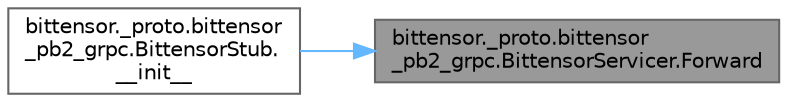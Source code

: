 digraph "bittensor._proto.bittensor_pb2_grpc.BittensorServicer.Forward"
{
 // LATEX_PDF_SIZE
  bgcolor="transparent";
  edge [fontname=Helvetica,fontsize=10,labelfontname=Helvetica,labelfontsize=10];
  node [fontname=Helvetica,fontsize=10,shape=box,height=0.2,width=0.4];
  rankdir="RL";
  Node1 [label="bittensor._proto.bittensor\l_pb2_grpc.BittensorServicer.Forward",height=0.2,width=0.4,color="gray40", fillcolor="grey60", style="filled", fontcolor="black",tooltip=" "];
  Node1 -> Node2 [dir="back",color="steelblue1",style="solid"];
  Node2 [label="bittensor._proto.bittensor\l_pb2_grpc.BittensorStub.\l__init__",height=0.2,width=0.4,color="grey40", fillcolor="white", style="filled",URL="$classbittensor_1_1__proto_1_1bittensor__pb2__grpc_1_1_bittensor_stub.html#a13767ccda8ea6061415bf9e589f135af",tooltip=" "];
}
